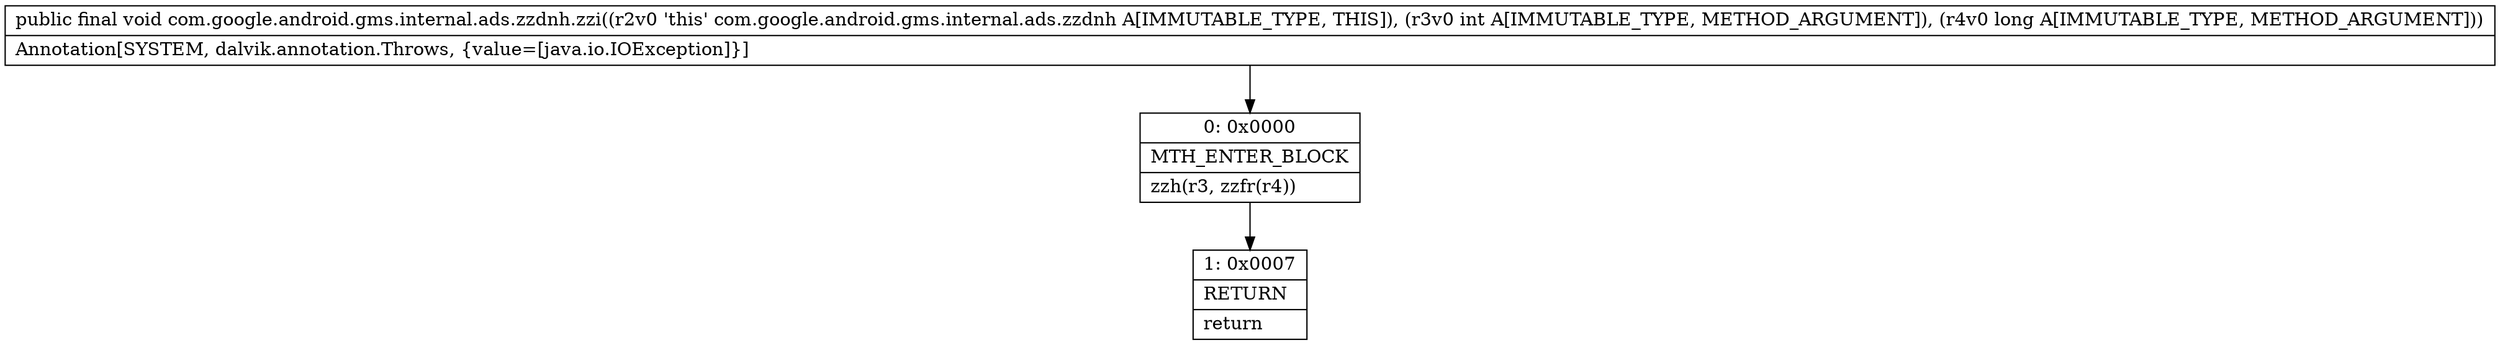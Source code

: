 digraph "CFG forcom.google.android.gms.internal.ads.zzdnh.zzi(IJ)V" {
Node_0 [shape=record,label="{0\:\ 0x0000|MTH_ENTER_BLOCK\l|zzh(r3, zzfr(r4))\l}"];
Node_1 [shape=record,label="{1\:\ 0x0007|RETURN\l|return\l}"];
MethodNode[shape=record,label="{public final void com.google.android.gms.internal.ads.zzdnh.zzi((r2v0 'this' com.google.android.gms.internal.ads.zzdnh A[IMMUTABLE_TYPE, THIS]), (r3v0 int A[IMMUTABLE_TYPE, METHOD_ARGUMENT]), (r4v0 long A[IMMUTABLE_TYPE, METHOD_ARGUMENT]))  | Annotation[SYSTEM, dalvik.annotation.Throws, \{value=[java.io.IOException]\}]\l}"];
MethodNode -> Node_0;
Node_0 -> Node_1;
}

